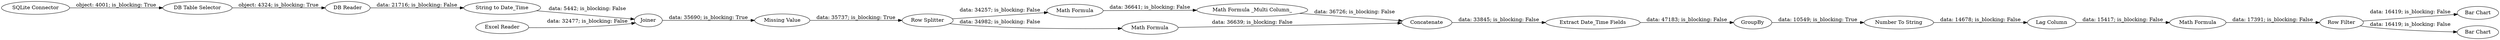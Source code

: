 digraph {
	"6763884342143600172_18" [label="Lag Column"]
	"-5434300279864563094_30" [label="Bar Chart"]
	"-4538474477056425074_13" [label="Extract Date_Time Fields"]
	"719708098572515267_27" [label="DB Reader"]
	"719708098572515267_28" [label="DB Table Selector"]
	"719708098572515267_4" [label="String to Date_Time"]
	"4785673238589328812_11" [label="Math Formula _Multi Column_"]
	"4785673238589328812_7" [label="Row Splitter"]
	"-4538474477056425074_17" [label="Number To String"]
	"-5434300279864563094_31" [label="Bar Chart"]
	"-5434300279864563094_1" [label="Excel Reader"]
	"6763884342143600172_19" [label="Math Formula"]
	"-5434300279864563094_18" [label="Row Filter"]
	"-4538474477056425074_8" [label=GroupBy]
	"4785673238589328812_6" [label="Math Formula"]
	"-5434300279864563094_9" [label="Missing Value"]
	"719708098572515267_24" [label="SQLite Connector"]
	"-5434300279864563094_3" [label=Joiner]
	"4785673238589328812_10" [label=Concatenate]
	"4785673238589328812_12" [label="Math Formula"]
	"4785673238589328812_7" -> "4785673238589328812_12" [label="data: 34982; is_blocking: False"]
	"6763884342143600172_18" -> "6763884342143600172_19" [label="data: 15417; is_blocking: False"]
	"719708098572515267_28" -> "719708098572515267_27" [label="object: 4324; is_blocking: True"]
	"4785673238589328812_6" -> "4785673238589328812_11" [label="data: 36641; is_blocking: False"]
	"719708098572515267_27" -> "719708098572515267_4" [label="data: 21716; is_blocking: False"]
	"-5434300279864563094_3" -> "-5434300279864563094_9" [label="data: 35690; is_blocking: True"]
	"4785673238589328812_11" -> "4785673238589328812_10" [label="data: 36726; is_blocking: False"]
	"-5434300279864563094_1" -> "-5434300279864563094_3" [label="data: 32477; is_blocking: False"]
	"4785673238589328812_10" -> "-4538474477056425074_13" [label="data: 33845; is_blocking: False"]
	"-4538474477056425074_13" -> "-4538474477056425074_8" [label="data: 47183; is_blocking: False"]
	"4785673238589328812_7" -> "4785673238589328812_6" [label="data: 34257; is_blocking: False"]
	"6763884342143600172_19" -> "-5434300279864563094_18" [label="data: 17391; is_blocking: False"]
	"-5434300279864563094_18" -> "-5434300279864563094_30" [label="data: 16419; is_blocking: False"]
	"719708098572515267_24" -> "719708098572515267_28" [label="object: 4001; is_blocking: True"]
	"4785673238589328812_12" -> "4785673238589328812_10" [label="data: 36639; is_blocking: False"]
	"-4538474477056425074_8" -> "-4538474477056425074_17" [label="data: 10549; is_blocking: True"]
	"-4538474477056425074_17" -> "6763884342143600172_18" [label="data: 14678; is_blocking: False"]
	"-5434300279864563094_18" -> "-5434300279864563094_31" [label="data: 16419; is_blocking: False"]
	"719708098572515267_4" -> "-5434300279864563094_3" [label="data: 5442; is_blocking: False"]
	"-5434300279864563094_9" -> "4785673238589328812_7" [label="data: 35737; is_blocking: True"]
	rankdir=LR
}
